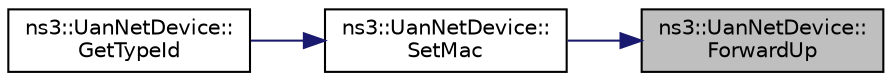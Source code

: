 digraph "ns3::UanNetDevice::ForwardUp"
{
 // LATEX_PDF_SIZE
  edge [fontname="Helvetica",fontsize="10",labelfontname="Helvetica",labelfontsize="10"];
  node [fontname="Helvetica",fontsize="10",shape=record];
  rankdir="RL";
  Node1 [label="ns3::UanNetDevice::\lForwardUp",height=0.2,width=0.4,color="black", fillcolor="grey75", style="filled", fontcolor="black",tooltip="Forward the packet to a higher level, set with SetReceiveCallback."];
  Node1 -> Node2 [dir="back",color="midnightblue",fontsize="10",style="solid",fontname="Helvetica"];
  Node2 [label="ns3::UanNetDevice::\lSetMac",height=0.2,width=0.4,color="black", fillcolor="white", style="filled",URL="$classns3_1_1_uan_net_device.html#a7225cfda064ecc308e224eb1b11397b5",tooltip="Set the MAC layer for this device."];
  Node2 -> Node3 [dir="back",color="midnightblue",fontsize="10",style="solid",fontname="Helvetica"];
  Node3 [label="ns3::UanNetDevice::\lGetTypeId",height=0.2,width=0.4,color="black", fillcolor="white", style="filled",URL="$classns3_1_1_uan_net_device.html#a8dc58ba9c4e22e1468f987fa047e565b",tooltip="Register this type."];
}
